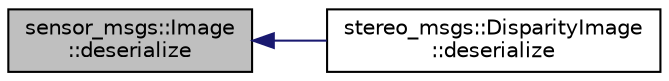 digraph "sensor_msgs::Image::deserialize"
{
  edge [fontname="Helvetica",fontsize="10",labelfontname="Helvetica",labelfontsize="10"];
  node [fontname="Helvetica",fontsize="10",shape=record];
  rankdir="LR";
  Node1 [label="sensor_msgs::Image\l::deserialize",height=0.2,width=0.4,color="black", fillcolor="grey75", style="filled" fontcolor="black"];
  Node1 -> Node2 [dir="back",color="midnightblue",fontsize="10",style="solid",fontname="Helvetica"];
  Node2 [label="stereo_msgs::DisparityImage\l::deserialize",height=0.2,width=0.4,color="black", fillcolor="white", style="filled",URL="$classstereo__msgs_1_1_disparity_image.html#ae9b9c61eb995c0b66840e90e7922b6ca"];
}

